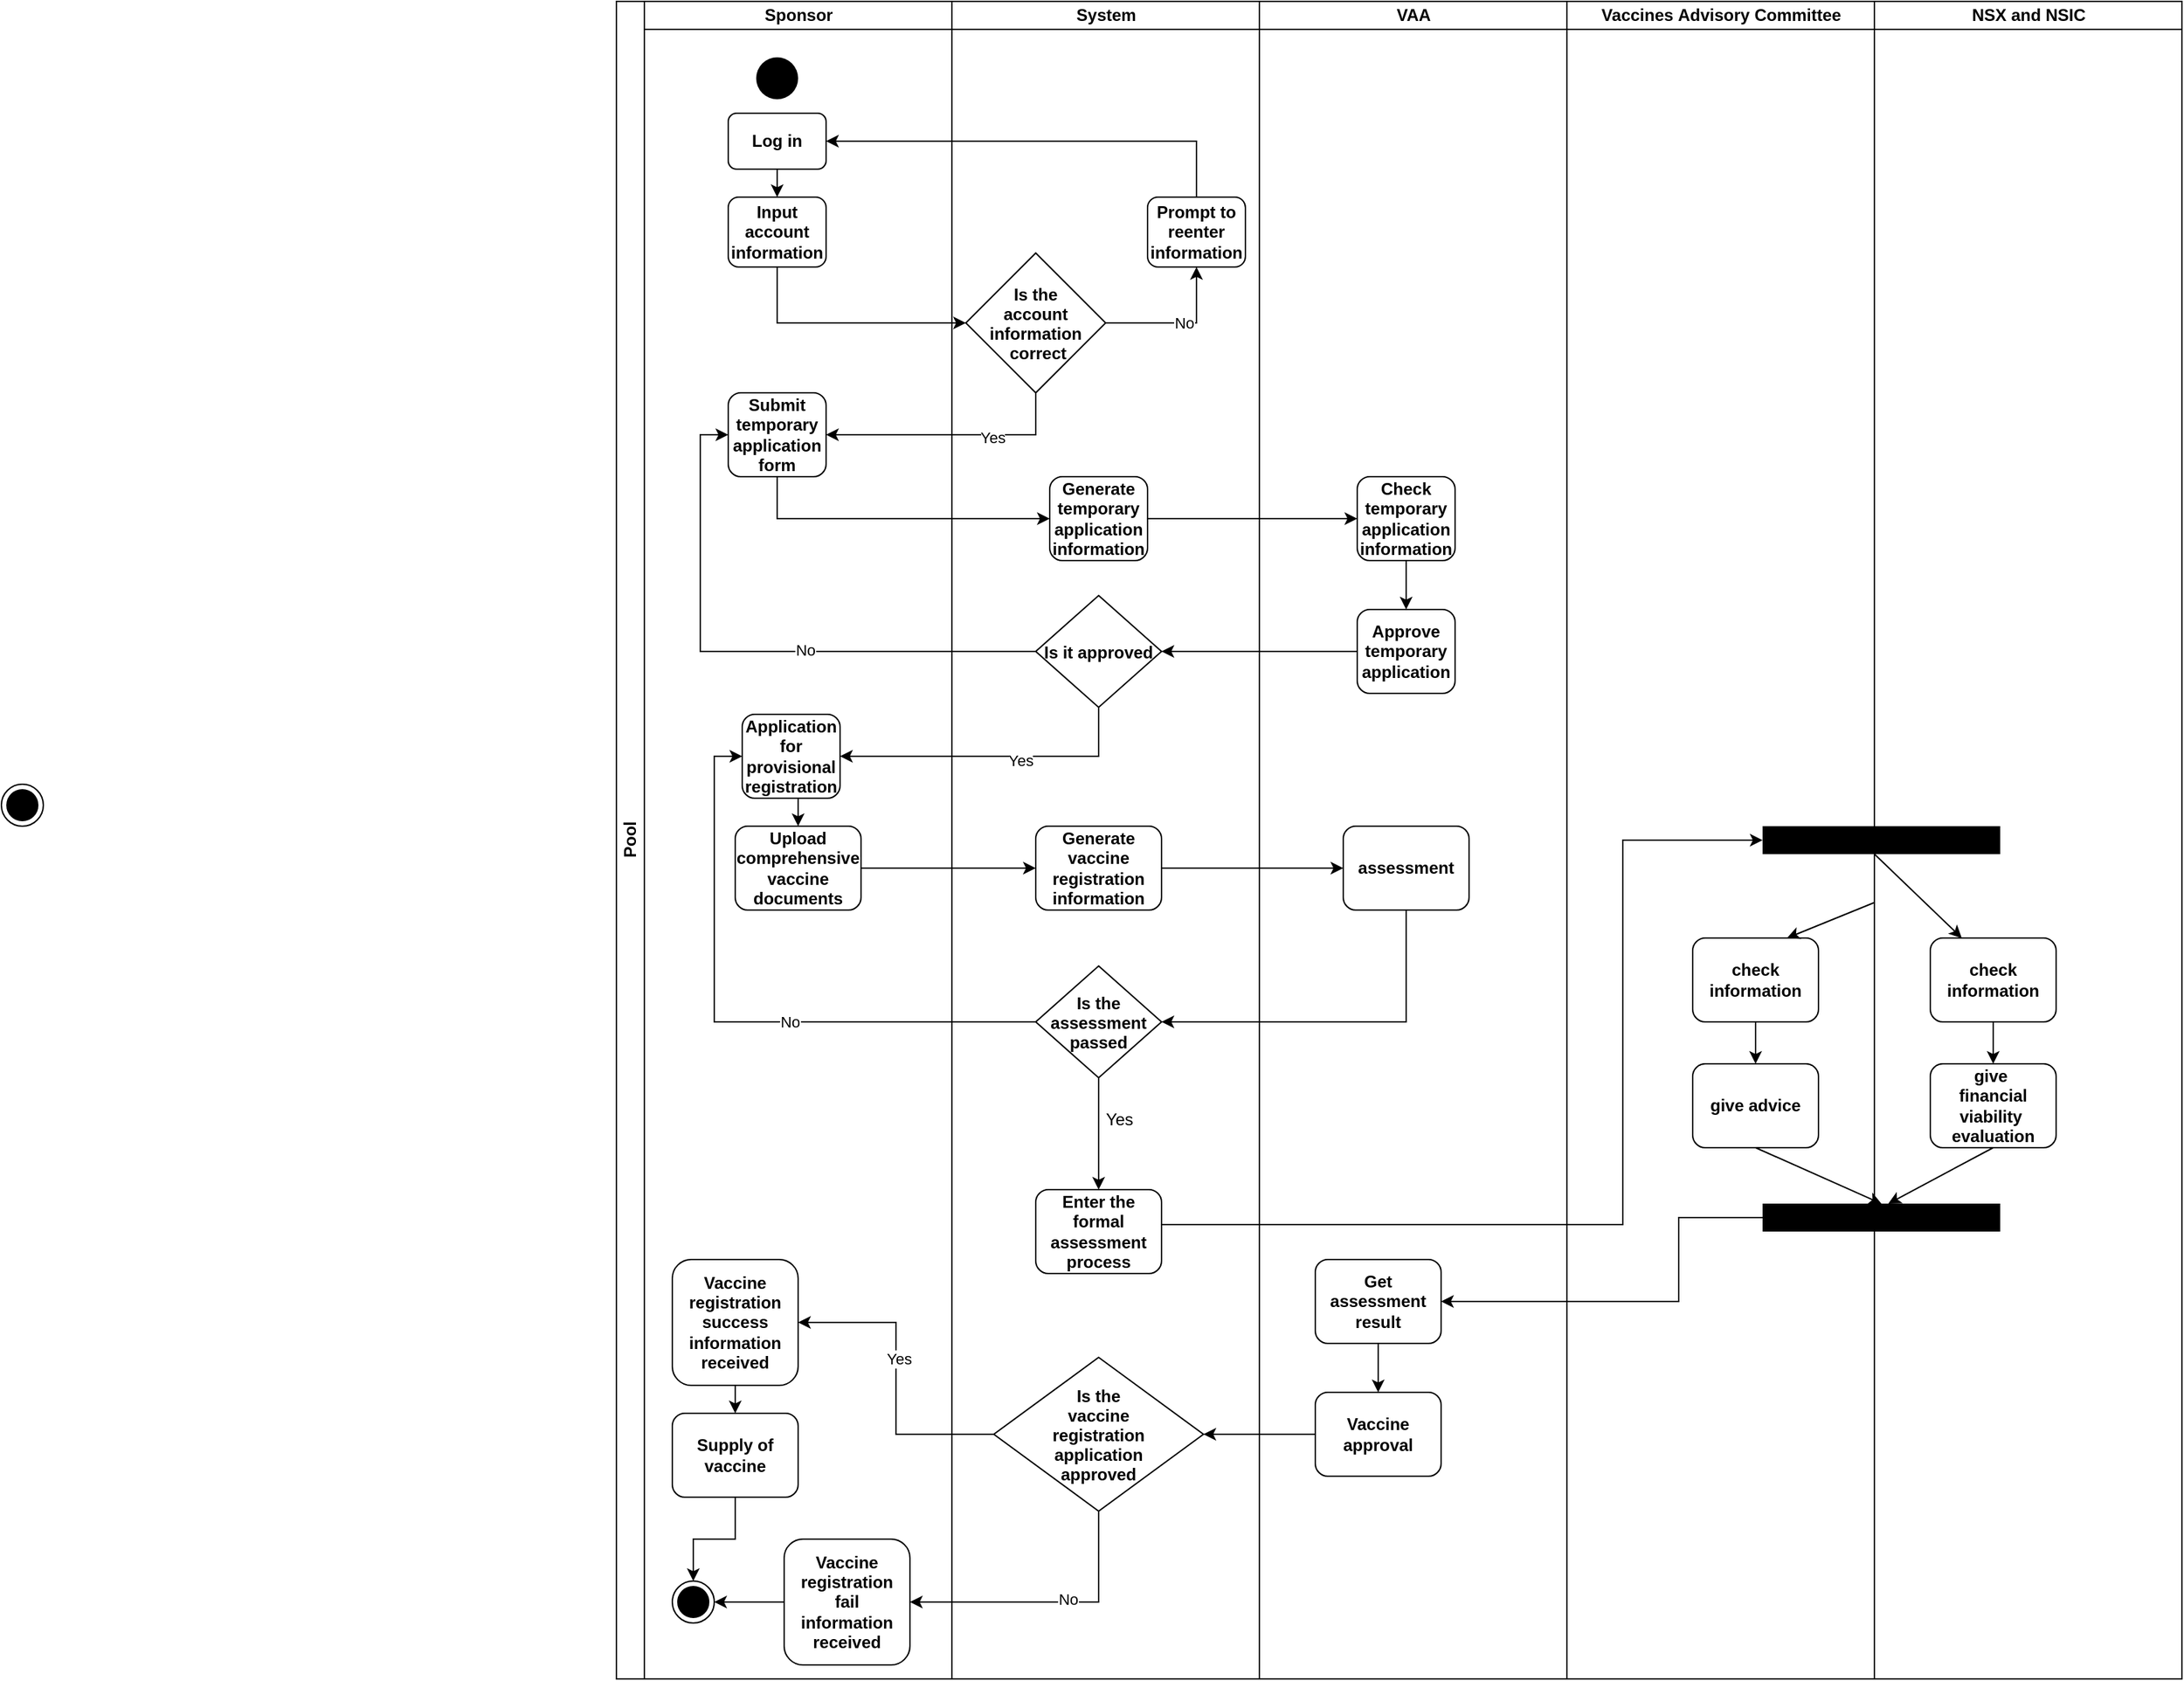 <mxfile version="14.7.0" type="github">
  <diagram id="prtHgNgQTEPvFCAcTncT" name="Page-1">
    <mxGraphModel dx="3041" dy="1239" grid="1" gridSize="10" guides="1" tooltips="1" connect="1" arrows="1" fold="1" page="1" pageScale="1" pageWidth="827" pageHeight="1169" math="0" shadow="0">
      <root>
        <mxCell id="0" />
        <mxCell id="1" parent="0" />
        <mxCell id="0cfOJmIWYBaw7dlhaxRY-5" value="Pool" style="swimlane;html=1;childLayout=stackLayout;resizeParent=1;resizeParentMax=0;startSize=20;horizontal=0;horizontalStack=1;" vertex="1" parent="1">
          <mxGeometry x="20" y="80" width="680" height="1200" as="geometry" />
        </mxCell>
        <mxCell id="0cfOJmIWYBaw7dlhaxRY-6" value="Sponsor" style="swimlane;html=1;startSize=20;" vertex="1" parent="0cfOJmIWYBaw7dlhaxRY-5">
          <mxGeometry x="20" width="220" height="1200" as="geometry" />
        </mxCell>
        <mxCell id="0cfOJmIWYBaw7dlhaxRY-11" value="" style="ellipse;fillColor=#000000;strokeColor=none;" vertex="1" parent="0cfOJmIWYBaw7dlhaxRY-6">
          <mxGeometry x="80" y="40" width="30" height="30" as="geometry" />
        </mxCell>
        <mxCell id="0cfOJmIWYBaw7dlhaxRY-15" style="edgeStyle=orthogonalEdgeStyle;rounded=0;orthogonalLoop=1;jettySize=auto;html=1;exitX=0.5;exitY=1;exitDx=0;exitDy=0;entryX=0.5;entryY=0;entryDx=0;entryDy=0;" edge="1" parent="0cfOJmIWYBaw7dlhaxRY-6" source="0cfOJmIWYBaw7dlhaxRY-12" target="0cfOJmIWYBaw7dlhaxRY-13">
          <mxGeometry relative="1" as="geometry" />
        </mxCell>
        <mxCell id="0cfOJmIWYBaw7dlhaxRY-12" value="&lt;b&gt;Log in&lt;/b&gt;" style="rounded=1;whiteSpace=wrap;html=1;" vertex="1" parent="0cfOJmIWYBaw7dlhaxRY-6">
          <mxGeometry x="60" y="80" width="70" height="40" as="geometry" />
        </mxCell>
        <mxCell id="0cfOJmIWYBaw7dlhaxRY-13" value="Input account information" style="rounded=1;whiteSpace=wrap;html=1;fontStyle=1" vertex="1" parent="0cfOJmIWYBaw7dlhaxRY-6">
          <mxGeometry x="60" y="140" width="70" height="50" as="geometry" />
        </mxCell>
        <mxCell id="0cfOJmIWYBaw7dlhaxRY-25" value="Submit temporary application form" style="rounded=1;whiteSpace=wrap;html=1;fontStyle=1" vertex="1" parent="0cfOJmIWYBaw7dlhaxRY-6">
          <mxGeometry x="60" y="280" width="70" height="60" as="geometry" />
        </mxCell>
        <mxCell id="0cfOJmIWYBaw7dlhaxRY-44" style="edgeStyle=orthogonalEdgeStyle;rounded=0;orthogonalLoop=1;jettySize=auto;html=1;exitX=0.5;exitY=1;exitDx=0;exitDy=0;entryX=0.5;entryY=0;entryDx=0;entryDy=0;" edge="1" parent="0cfOJmIWYBaw7dlhaxRY-6" source="0cfOJmIWYBaw7dlhaxRY-38" target="0cfOJmIWYBaw7dlhaxRY-41">
          <mxGeometry relative="1" as="geometry" />
        </mxCell>
        <mxCell id="0cfOJmIWYBaw7dlhaxRY-38" value="Application for provisional registration" style="rounded=1;whiteSpace=wrap;html=1;fontStyle=1" vertex="1" parent="0cfOJmIWYBaw7dlhaxRY-6">
          <mxGeometry x="70" y="510" width="70" height="60" as="geometry" />
        </mxCell>
        <mxCell id="0cfOJmIWYBaw7dlhaxRY-41" value="Upload comprehensive vaccine documents" style="rounded=1;whiteSpace=wrap;html=1;fontStyle=1" vertex="1" parent="0cfOJmIWYBaw7dlhaxRY-6">
          <mxGeometry x="65" y="590" width="90" height="60" as="geometry" />
        </mxCell>
        <mxCell id="0cfOJmIWYBaw7dlhaxRY-91" style="edgeStyle=orthogonalEdgeStyle;rounded=0;orthogonalLoop=1;jettySize=auto;html=1;exitX=0;exitY=0.5;exitDx=0;exitDy=0;entryX=1;entryY=0.5;entryDx=0;entryDy=0;endArrow=classic;endFill=1;" edge="1" parent="0cfOJmIWYBaw7dlhaxRY-6" source="0cfOJmIWYBaw7dlhaxRY-80" target="0cfOJmIWYBaw7dlhaxRY-82">
          <mxGeometry relative="1" as="geometry" />
        </mxCell>
        <mxCell id="0cfOJmIWYBaw7dlhaxRY-80" value="Vaccine registration &lt;br&gt;fail &lt;br&gt;information received" style="rounded=1;whiteSpace=wrap;html=1;fontStyle=1" vertex="1" parent="0cfOJmIWYBaw7dlhaxRY-6">
          <mxGeometry x="100" y="1100" width="90" height="90" as="geometry" />
        </mxCell>
        <mxCell id="0cfOJmIWYBaw7dlhaxRY-90" style="edgeStyle=orthogonalEdgeStyle;rounded=0;orthogonalLoop=1;jettySize=auto;html=1;exitX=0.5;exitY=1;exitDx=0;exitDy=0;entryX=0.5;entryY=0;entryDx=0;entryDy=0;endArrow=classic;endFill=1;" edge="1" parent="0cfOJmIWYBaw7dlhaxRY-6" source="0cfOJmIWYBaw7dlhaxRY-81" target="0cfOJmIWYBaw7dlhaxRY-82">
          <mxGeometry relative="1" as="geometry" />
        </mxCell>
        <mxCell id="0cfOJmIWYBaw7dlhaxRY-81" value="Supply of vaccine" style="rounded=1;whiteSpace=wrap;html=1;fontStyle=1" vertex="1" parent="0cfOJmIWYBaw7dlhaxRY-6">
          <mxGeometry x="20" y="1010" width="90" height="60" as="geometry" />
        </mxCell>
        <mxCell id="0cfOJmIWYBaw7dlhaxRY-82" value="" style="ellipse;html=1;shape=endState;fillColor=#000000;strokeColor=#000000;" vertex="1" parent="0cfOJmIWYBaw7dlhaxRY-6">
          <mxGeometry x="20" y="1130" width="30" height="30" as="geometry" />
        </mxCell>
        <mxCell id="0cfOJmIWYBaw7dlhaxRY-89" style="edgeStyle=orthogonalEdgeStyle;rounded=0;orthogonalLoop=1;jettySize=auto;html=1;exitX=0.5;exitY=1;exitDx=0;exitDy=0;entryX=0.5;entryY=0;entryDx=0;entryDy=0;endArrow=classic;endFill=1;" edge="1" parent="0cfOJmIWYBaw7dlhaxRY-6" source="0cfOJmIWYBaw7dlhaxRY-83" target="0cfOJmIWYBaw7dlhaxRY-81">
          <mxGeometry relative="1" as="geometry" />
        </mxCell>
        <mxCell id="0cfOJmIWYBaw7dlhaxRY-83" value="Vaccine registration success information received" style="rounded=1;whiteSpace=wrap;html=1;fontStyle=1" vertex="1" parent="0cfOJmIWYBaw7dlhaxRY-6">
          <mxGeometry x="20" y="900" width="90" height="90" as="geometry" />
        </mxCell>
        <mxCell id="0cfOJmIWYBaw7dlhaxRY-7" value="System" style="swimlane;html=1;startSize=20;" vertex="1" parent="0cfOJmIWYBaw7dlhaxRY-5">
          <mxGeometry x="240" width="220" height="1200" as="geometry" />
        </mxCell>
        <mxCell id="0cfOJmIWYBaw7dlhaxRY-22" style="edgeStyle=orthogonalEdgeStyle;rounded=0;orthogonalLoop=1;jettySize=auto;html=1;exitX=1;exitY=0.5;exitDx=0;exitDy=0;entryX=0.5;entryY=1;entryDx=0;entryDy=0;" edge="1" parent="0cfOJmIWYBaw7dlhaxRY-7" source="0cfOJmIWYBaw7dlhaxRY-16" target="0cfOJmIWYBaw7dlhaxRY-18">
          <mxGeometry relative="1" as="geometry" />
        </mxCell>
        <mxCell id="0cfOJmIWYBaw7dlhaxRY-23" value="No" style="edgeLabel;html=1;align=center;verticalAlign=middle;resizable=0;points=[];" vertex="1" connectable="0" parent="0cfOJmIWYBaw7dlhaxRY-22">
          <mxGeometry x="0.059" relative="1" as="geometry">
            <mxPoint as="offset" />
          </mxGeometry>
        </mxCell>
        <mxCell id="0cfOJmIWYBaw7dlhaxRY-16" value="Is the &#xa;account &#xa;information&#xa; correct" style="rhombus;fontStyle=1" vertex="1" parent="0cfOJmIWYBaw7dlhaxRY-7">
          <mxGeometry x="10" y="180" width="100" height="100" as="geometry" />
        </mxCell>
        <mxCell id="0cfOJmIWYBaw7dlhaxRY-18" value="Prompt to reenter information" style="rounded=1;whiteSpace=wrap;html=1;fontStyle=1" vertex="1" parent="0cfOJmIWYBaw7dlhaxRY-7">
          <mxGeometry x="140" y="140" width="70" height="50" as="geometry" />
        </mxCell>
        <mxCell id="0cfOJmIWYBaw7dlhaxRY-28" value="Generate temporary application information" style="rounded=1;whiteSpace=wrap;html=1;fontStyle=1" vertex="1" parent="0cfOJmIWYBaw7dlhaxRY-7">
          <mxGeometry x="70" y="340" width="70" height="60" as="geometry" />
        </mxCell>
        <mxCell id="0cfOJmIWYBaw7dlhaxRY-34" value="Is it approved" style="rhombus;fontStyle=1" vertex="1" parent="0cfOJmIWYBaw7dlhaxRY-7">
          <mxGeometry x="60" y="425" width="90" height="80" as="geometry" />
        </mxCell>
        <mxCell id="0cfOJmIWYBaw7dlhaxRY-42" value="Generate vaccine registration information" style="rounded=1;whiteSpace=wrap;html=1;fontStyle=1" vertex="1" parent="0cfOJmIWYBaw7dlhaxRY-7">
          <mxGeometry x="60" y="590" width="90" height="60" as="geometry" />
        </mxCell>
        <mxCell id="0cfOJmIWYBaw7dlhaxRY-56" style="edgeStyle=orthogonalEdgeStyle;rounded=0;orthogonalLoop=1;jettySize=auto;html=1;exitX=0.5;exitY=1;exitDx=0;exitDy=0;entryX=0.5;entryY=0;entryDx=0;entryDy=0;" edge="1" parent="0cfOJmIWYBaw7dlhaxRY-7" source="0cfOJmIWYBaw7dlhaxRY-47" target="0cfOJmIWYBaw7dlhaxRY-51">
          <mxGeometry relative="1" as="geometry">
            <Array as="points">
              <mxPoint x="105" y="800" />
              <mxPoint x="105" y="800" />
            </Array>
          </mxGeometry>
        </mxCell>
        <mxCell id="0cfOJmIWYBaw7dlhaxRY-47" value="Is the &#xa;assessment &#xa;passed" style="rhombus;fontStyle=1" vertex="1" parent="0cfOJmIWYBaw7dlhaxRY-7">
          <mxGeometry x="60" y="690" width="90" height="80" as="geometry" />
        </mxCell>
        <mxCell id="0cfOJmIWYBaw7dlhaxRY-51" value="Enter the formal assessment process" style="rounded=1;whiteSpace=wrap;html=1;fontStyle=1" vertex="1" parent="0cfOJmIWYBaw7dlhaxRY-7">
          <mxGeometry x="60" y="850" width="90" height="60" as="geometry" />
        </mxCell>
        <mxCell id="0cfOJmIWYBaw7dlhaxRY-78" value="Is the &#xa;vaccine &#xa;registration &#xa;application &#xa;approved" style="rhombus;fontStyle=1" vertex="1" parent="0cfOJmIWYBaw7dlhaxRY-7">
          <mxGeometry x="30" y="970" width="150" height="110" as="geometry" />
        </mxCell>
        <mxCell id="0cfOJmIWYBaw7dlhaxRY-17" style="edgeStyle=orthogonalEdgeStyle;rounded=0;orthogonalLoop=1;jettySize=auto;html=1;exitX=0.5;exitY=1;exitDx=0;exitDy=0;" edge="1" parent="0cfOJmIWYBaw7dlhaxRY-5" source="0cfOJmIWYBaw7dlhaxRY-13" target="0cfOJmIWYBaw7dlhaxRY-16">
          <mxGeometry relative="1" as="geometry" />
        </mxCell>
        <mxCell id="0cfOJmIWYBaw7dlhaxRY-24" style="edgeStyle=orthogonalEdgeStyle;rounded=0;orthogonalLoop=1;jettySize=auto;html=1;exitX=0.5;exitY=0;exitDx=0;exitDy=0;entryX=1;entryY=0.5;entryDx=0;entryDy=0;" edge="1" parent="0cfOJmIWYBaw7dlhaxRY-5" source="0cfOJmIWYBaw7dlhaxRY-18" target="0cfOJmIWYBaw7dlhaxRY-12">
          <mxGeometry relative="1" as="geometry" />
        </mxCell>
        <mxCell id="0cfOJmIWYBaw7dlhaxRY-26" style="edgeStyle=orthogonalEdgeStyle;rounded=0;orthogonalLoop=1;jettySize=auto;html=1;exitX=0.5;exitY=1;exitDx=0;exitDy=0;entryX=1;entryY=0.5;entryDx=0;entryDy=0;" edge="1" parent="0cfOJmIWYBaw7dlhaxRY-5" source="0cfOJmIWYBaw7dlhaxRY-16" target="0cfOJmIWYBaw7dlhaxRY-25">
          <mxGeometry relative="1" as="geometry" />
        </mxCell>
        <mxCell id="0cfOJmIWYBaw7dlhaxRY-27" value="Yes" style="edgeLabel;html=1;align=center;verticalAlign=middle;resizable=0;points=[];" vertex="1" connectable="0" parent="0cfOJmIWYBaw7dlhaxRY-26">
          <mxGeometry x="-0.318" y="2" relative="1" as="geometry">
            <mxPoint as="offset" />
          </mxGeometry>
        </mxCell>
        <mxCell id="0cfOJmIWYBaw7dlhaxRY-30" style="edgeStyle=orthogonalEdgeStyle;rounded=0;orthogonalLoop=1;jettySize=auto;html=1;exitX=0.5;exitY=1;exitDx=0;exitDy=0;entryX=0;entryY=0.5;entryDx=0;entryDy=0;" edge="1" parent="0cfOJmIWYBaw7dlhaxRY-5" source="0cfOJmIWYBaw7dlhaxRY-25" target="0cfOJmIWYBaw7dlhaxRY-28">
          <mxGeometry relative="1" as="geometry" />
        </mxCell>
        <mxCell id="0cfOJmIWYBaw7dlhaxRY-31" style="edgeStyle=orthogonalEdgeStyle;rounded=0;orthogonalLoop=1;jettySize=auto;html=1;exitX=1;exitY=0.5;exitDx=0;exitDy=0;entryX=0;entryY=0.5;entryDx=0;entryDy=0;" edge="1" parent="0cfOJmIWYBaw7dlhaxRY-5" source="0cfOJmIWYBaw7dlhaxRY-28" target="0cfOJmIWYBaw7dlhaxRY-29">
          <mxGeometry relative="1" as="geometry" />
        </mxCell>
        <mxCell id="0cfOJmIWYBaw7dlhaxRY-35" style="edgeStyle=orthogonalEdgeStyle;rounded=0;orthogonalLoop=1;jettySize=auto;html=1;exitX=0;exitY=0.5;exitDx=0;exitDy=0;entryX=1;entryY=0.5;entryDx=0;entryDy=0;" edge="1" parent="0cfOJmIWYBaw7dlhaxRY-5" source="0cfOJmIWYBaw7dlhaxRY-32" target="0cfOJmIWYBaw7dlhaxRY-34">
          <mxGeometry relative="1" as="geometry" />
        </mxCell>
        <mxCell id="0cfOJmIWYBaw7dlhaxRY-36" style="edgeStyle=orthogonalEdgeStyle;rounded=0;orthogonalLoop=1;jettySize=auto;html=1;exitX=0;exitY=0.5;exitDx=0;exitDy=0;entryX=0;entryY=0.5;entryDx=0;entryDy=0;" edge="1" parent="0cfOJmIWYBaw7dlhaxRY-5" source="0cfOJmIWYBaw7dlhaxRY-34" target="0cfOJmIWYBaw7dlhaxRY-25">
          <mxGeometry relative="1" as="geometry" />
        </mxCell>
        <mxCell id="0cfOJmIWYBaw7dlhaxRY-37" value="No" style="edgeLabel;html=1;align=center;verticalAlign=middle;resizable=0;points=[];" vertex="1" connectable="0" parent="0cfOJmIWYBaw7dlhaxRY-36">
          <mxGeometry x="-0.203" y="-1" relative="1" as="geometry">
            <mxPoint as="offset" />
          </mxGeometry>
        </mxCell>
        <mxCell id="0cfOJmIWYBaw7dlhaxRY-39" style="edgeStyle=orthogonalEdgeStyle;rounded=0;orthogonalLoop=1;jettySize=auto;html=1;exitX=0.5;exitY=1;exitDx=0;exitDy=0;entryX=1;entryY=0.5;entryDx=0;entryDy=0;" edge="1" parent="0cfOJmIWYBaw7dlhaxRY-5" source="0cfOJmIWYBaw7dlhaxRY-34" target="0cfOJmIWYBaw7dlhaxRY-38">
          <mxGeometry relative="1" as="geometry" />
        </mxCell>
        <mxCell id="0cfOJmIWYBaw7dlhaxRY-40" value="Yes" style="edgeLabel;html=1;align=center;verticalAlign=middle;resizable=0;points=[];" vertex="1" connectable="0" parent="0cfOJmIWYBaw7dlhaxRY-39">
          <mxGeometry x="-0.17" y="3" relative="1" as="geometry">
            <mxPoint as="offset" />
          </mxGeometry>
        </mxCell>
        <mxCell id="0cfOJmIWYBaw7dlhaxRY-8" value="VAA" style="swimlane;html=1;startSize=20;" vertex="1" parent="0cfOJmIWYBaw7dlhaxRY-5">
          <mxGeometry x="460" width="220" height="1200" as="geometry" />
        </mxCell>
        <mxCell id="0cfOJmIWYBaw7dlhaxRY-33" style="edgeStyle=orthogonalEdgeStyle;rounded=0;orthogonalLoop=1;jettySize=auto;html=1;exitX=0.5;exitY=1;exitDx=0;exitDy=0;entryX=0.5;entryY=0;entryDx=0;entryDy=0;" edge="1" parent="0cfOJmIWYBaw7dlhaxRY-8" source="0cfOJmIWYBaw7dlhaxRY-29" target="0cfOJmIWYBaw7dlhaxRY-32">
          <mxGeometry relative="1" as="geometry" />
        </mxCell>
        <mxCell id="0cfOJmIWYBaw7dlhaxRY-29" value="Check temporary application information" style="rounded=1;whiteSpace=wrap;html=1;fontStyle=1" vertex="1" parent="0cfOJmIWYBaw7dlhaxRY-8">
          <mxGeometry x="70" y="340" width="70" height="60" as="geometry" />
        </mxCell>
        <mxCell id="0cfOJmIWYBaw7dlhaxRY-32" value="Approve temporary application" style="rounded=1;whiteSpace=wrap;html=1;fontStyle=1" vertex="1" parent="0cfOJmIWYBaw7dlhaxRY-8">
          <mxGeometry x="70" y="435" width="70" height="60" as="geometry" />
        </mxCell>
        <mxCell id="0cfOJmIWYBaw7dlhaxRY-43" value="assessment" style="rounded=1;whiteSpace=wrap;html=1;fontStyle=1" vertex="1" parent="0cfOJmIWYBaw7dlhaxRY-8">
          <mxGeometry x="60" y="590" width="90" height="60" as="geometry" />
        </mxCell>
        <mxCell id="0cfOJmIWYBaw7dlhaxRY-77" style="edgeStyle=orthogonalEdgeStyle;rounded=0;orthogonalLoop=1;jettySize=auto;html=1;exitX=0.5;exitY=1;exitDx=0;exitDy=0;endArrow=classic;endFill=1;" edge="1" parent="0cfOJmIWYBaw7dlhaxRY-8" source="0cfOJmIWYBaw7dlhaxRY-74" target="0cfOJmIWYBaw7dlhaxRY-76">
          <mxGeometry relative="1" as="geometry" />
        </mxCell>
        <mxCell id="0cfOJmIWYBaw7dlhaxRY-74" value="Get assessment result" style="rounded=1;whiteSpace=wrap;html=1;fontStyle=1" vertex="1" parent="0cfOJmIWYBaw7dlhaxRY-8">
          <mxGeometry x="40" y="900" width="90" height="60" as="geometry" />
        </mxCell>
        <mxCell id="0cfOJmIWYBaw7dlhaxRY-76" value="Vaccine approval" style="rounded=1;whiteSpace=wrap;html=1;fontStyle=1" vertex="1" parent="0cfOJmIWYBaw7dlhaxRY-8">
          <mxGeometry x="40" y="995" width="90" height="60" as="geometry" />
        </mxCell>
        <mxCell id="0cfOJmIWYBaw7dlhaxRY-45" style="edgeStyle=orthogonalEdgeStyle;rounded=0;orthogonalLoop=1;jettySize=auto;html=1;exitX=1;exitY=0.5;exitDx=0;exitDy=0;entryX=0;entryY=0.5;entryDx=0;entryDy=0;" edge="1" parent="0cfOJmIWYBaw7dlhaxRY-5" source="0cfOJmIWYBaw7dlhaxRY-41" target="0cfOJmIWYBaw7dlhaxRY-42">
          <mxGeometry relative="1" as="geometry" />
        </mxCell>
        <mxCell id="0cfOJmIWYBaw7dlhaxRY-46" style="edgeStyle=orthogonalEdgeStyle;rounded=0;orthogonalLoop=1;jettySize=auto;html=1;exitX=1;exitY=0.5;exitDx=0;exitDy=0;entryX=0;entryY=0.5;entryDx=0;entryDy=0;" edge="1" parent="0cfOJmIWYBaw7dlhaxRY-5" source="0cfOJmIWYBaw7dlhaxRY-42" target="0cfOJmIWYBaw7dlhaxRY-43">
          <mxGeometry relative="1" as="geometry" />
        </mxCell>
        <mxCell id="0cfOJmIWYBaw7dlhaxRY-48" style="edgeStyle=orthogonalEdgeStyle;rounded=0;orthogonalLoop=1;jettySize=auto;html=1;exitX=0.5;exitY=1;exitDx=0;exitDy=0;entryX=1;entryY=0.5;entryDx=0;entryDy=0;" edge="1" parent="0cfOJmIWYBaw7dlhaxRY-5" source="0cfOJmIWYBaw7dlhaxRY-43" target="0cfOJmIWYBaw7dlhaxRY-47">
          <mxGeometry relative="1" as="geometry" />
        </mxCell>
        <mxCell id="0cfOJmIWYBaw7dlhaxRY-49" style="edgeStyle=orthogonalEdgeStyle;rounded=0;orthogonalLoop=1;jettySize=auto;html=1;exitX=0;exitY=0.5;exitDx=0;exitDy=0;entryX=0;entryY=0.5;entryDx=0;entryDy=0;" edge="1" parent="0cfOJmIWYBaw7dlhaxRY-5" source="0cfOJmIWYBaw7dlhaxRY-47" target="0cfOJmIWYBaw7dlhaxRY-38">
          <mxGeometry relative="1" as="geometry" />
        </mxCell>
        <mxCell id="0cfOJmIWYBaw7dlhaxRY-50" value="No" style="edgeLabel;html=1;align=center;verticalAlign=middle;resizable=0;points=[];" vertex="1" connectable="0" parent="0cfOJmIWYBaw7dlhaxRY-49">
          <mxGeometry x="-0.196" y="4" relative="1" as="geometry">
            <mxPoint x="1" y="-4" as="offset" />
          </mxGeometry>
        </mxCell>
        <mxCell id="0cfOJmIWYBaw7dlhaxRY-79" style="edgeStyle=orthogonalEdgeStyle;rounded=0;orthogonalLoop=1;jettySize=auto;html=1;exitX=0;exitY=0.5;exitDx=0;exitDy=0;entryX=1;entryY=0.5;entryDx=0;entryDy=0;endArrow=classic;endFill=1;" edge="1" parent="0cfOJmIWYBaw7dlhaxRY-5" source="0cfOJmIWYBaw7dlhaxRY-76" target="0cfOJmIWYBaw7dlhaxRY-78">
          <mxGeometry relative="1" as="geometry" />
        </mxCell>
        <mxCell id="0cfOJmIWYBaw7dlhaxRY-85" style="edgeStyle=orthogonalEdgeStyle;rounded=0;orthogonalLoop=1;jettySize=auto;html=1;exitX=0.5;exitY=1;exitDx=0;exitDy=0;entryX=1;entryY=0.5;entryDx=0;entryDy=0;endArrow=classic;endFill=1;" edge="1" parent="0cfOJmIWYBaw7dlhaxRY-5" source="0cfOJmIWYBaw7dlhaxRY-78" target="0cfOJmIWYBaw7dlhaxRY-80">
          <mxGeometry relative="1" as="geometry" />
        </mxCell>
        <mxCell id="0cfOJmIWYBaw7dlhaxRY-86" value="No" style="edgeLabel;html=1;align=center;verticalAlign=middle;resizable=0;points=[];" vertex="1" connectable="0" parent="0cfOJmIWYBaw7dlhaxRY-85">
          <mxGeometry x="-0.12" y="-2" relative="1" as="geometry">
            <mxPoint x="1" as="offset" />
          </mxGeometry>
        </mxCell>
        <mxCell id="0cfOJmIWYBaw7dlhaxRY-87" style="edgeStyle=orthogonalEdgeStyle;rounded=0;orthogonalLoop=1;jettySize=auto;html=1;exitX=0;exitY=0.5;exitDx=0;exitDy=0;entryX=1;entryY=0.5;entryDx=0;entryDy=0;endArrow=classic;endFill=1;" edge="1" parent="0cfOJmIWYBaw7dlhaxRY-5" source="0cfOJmIWYBaw7dlhaxRY-78" target="0cfOJmIWYBaw7dlhaxRY-83">
          <mxGeometry relative="1" as="geometry" />
        </mxCell>
        <mxCell id="0cfOJmIWYBaw7dlhaxRY-88" value="Yes" style="edgeLabel;html=1;align=center;verticalAlign=middle;resizable=0;points=[];" vertex="1" connectable="0" parent="0cfOJmIWYBaw7dlhaxRY-87">
          <mxGeometry x="0.133" y="-2" relative="1" as="geometry">
            <mxPoint as="offset" />
          </mxGeometry>
        </mxCell>
        <mxCell id="0cfOJmIWYBaw7dlhaxRY-9" value="Vaccines&amp;nbsp;Advisory&amp;nbsp;Committee" style="swimlane;html=1;startSize=20;" vertex="1" parent="1">
          <mxGeometry x="700" y="80" width="220" height="1200" as="geometry" />
        </mxCell>
        <mxCell id="0cfOJmIWYBaw7dlhaxRY-69" style="edgeStyle=none;rounded=0;orthogonalLoop=1;jettySize=auto;html=1;exitX=0.5;exitY=1;exitDx=0;exitDy=0;entryX=0.5;entryY=0;entryDx=0;entryDy=0;endArrow=classic;endFill=1;" edge="1" parent="0cfOJmIWYBaw7dlhaxRY-9" source="0cfOJmIWYBaw7dlhaxRY-59" target="0cfOJmIWYBaw7dlhaxRY-67">
          <mxGeometry relative="1" as="geometry" />
        </mxCell>
        <mxCell id="0cfOJmIWYBaw7dlhaxRY-59" value="check information" style="rounded=1;whiteSpace=wrap;html=1;fontStyle=1" vertex="1" parent="0cfOJmIWYBaw7dlhaxRY-9">
          <mxGeometry x="90" y="670" width="90" height="60" as="geometry" />
        </mxCell>
        <mxCell id="0cfOJmIWYBaw7dlhaxRY-67" value="give advice" style="rounded=1;whiteSpace=wrap;html=1;fontStyle=1" vertex="1" parent="0cfOJmIWYBaw7dlhaxRY-9">
          <mxGeometry x="90" y="760" width="90" height="60" as="geometry" />
        </mxCell>
        <mxCell id="0cfOJmIWYBaw7dlhaxRY-63" style="edgeStyle=none;rounded=0;orthogonalLoop=1;jettySize=auto;html=1;entryX=0.75;entryY=0;entryDx=0;entryDy=0;endArrow=classic;endFill=1;" edge="1" parent="1" source="0cfOJmIWYBaw7dlhaxRY-10" target="0cfOJmIWYBaw7dlhaxRY-59">
          <mxGeometry relative="1" as="geometry" />
        </mxCell>
        <mxCell id="0cfOJmIWYBaw7dlhaxRY-10" value="NSX and NSIC" style="swimlane;html=1;startSize=20;" vertex="1" parent="1">
          <mxGeometry x="920" y="80" width="220" height="1200" as="geometry" />
        </mxCell>
        <mxCell id="0cfOJmIWYBaw7dlhaxRY-54" value="" style="fontStyle=0;labelPosition=right;verticalLabelPosition=middle;align=left;verticalAlign=middle;spacingLeft=2;html=1;points=[[0,0.5],[1,0.5]];fillColor=#000000;strokeColor=none;" vertex="1" parent="0cfOJmIWYBaw7dlhaxRY-10">
          <mxGeometry x="-80" y="590" width="170" height="20" as="geometry" />
        </mxCell>
        <mxCell id="0cfOJmIWYBaw7dlhaxRY-70" style="edgeStyle=none;rounded=0;orthogonalLoop=1;jettySize=auto;html=1;exitX=0.5;exitY=1;exitDx=0;exitDy=0;entryX=0.5;entryY=0;entryDx=0;entryDy=0;endArrow=classic;endFill=1;" edge="1" parent="0cfOJmIWYBaw7dlhaxRY-10" source="0cfOJmIWYBaw7dlhaxRY-60" target="0cfOJmIWYBaw7dlhaxRY-68">
          <mxGeometry relative="1" as="geometry" />
        </mxCell>
        <mxCell id="0cfOJmIWYBaw7dlhaxRY-60" value="check information" style="rounded=1;whiteSpace=wrap;html=1;fontStyle=1" vertex="1" parent="0cfOJmIWYBaw7dlhaxRY-10">
          <mxGeometry x="40" y="670" width="90" height="60" as="geometry" />
        </mxCell>
        <mxCell id="0cfOJmIWYBaw7dlhaxRY-64" style="edgeStyle=none;rounded=0;orthogonalLoop=1;jettySize=auto;html=1;entryX=0.25;entryY=0;entryDx=0;entryDy=0;endArrow=classic;endFill=1;exitX=0.471;exitY=1;exitDx=0;exitDy=0;exitPerimeter=0;" edge="1" parent="0cfOJmIWYBaw7dlhaxRY-10" source="0cfOJmIWYBaw7dlhaxRY-54" target="0cfOJmIWYBaw7dlhaxRY-60">
          <mxGeometry relative="1" as="geometry">
            <mxPoint x="10" y="618.406" as="sourcePoint" />
            <mxPoint x="-52.5" y="680" as="targetPoint" />
          </mxGeometry>
        </mxCell>
        <mxCell id="0cfOJmIWYBaw7dlhaxRY-73" style="edgeStyle=none;rounded=0;orthogonalLoop=1;jettySize=auto;html=1;exitX=0.5;exitY=1;exitDx=0;exitDy=0;endArrow=classic;endFill=1;" edge="1" parent="0cfOJmIWYBaw7dlhaxRY-10" source="0cfOJmIWYBaw7dlhaxRY-68">
          <mxGeometry relative="1" as="geometry">
            <mxPoint x="10" y="860" as="targetPoint" />
          </mxGeometry>
        </mxCell>
        <mxCell id="0cfOJmIWYBaw7dlhaxRY-68" value="give&amp;nbsp;&lt;br&gt;financial viability&amp;nbsp;&lt;br&gt;evaluation" style="rounded=1;whiteSpace=wrap;html=1;fontStyle=1" vertex="1" parent="0cfOJmIWYBaw7dlhaxRY-10">
          <mxGeometry x="40" y="760" width="90" height="60" as="geometry" />
        </mxCell>
        <mxCell id="0cfOJmIWYBaw7dlhaxRY-71" value="" style="fontStyle=0;labelPosition=right;verticalLabelPosition=middle;align=left;verticalAlign=middle;spacingLeft=2;html=1;points=[[0,0.5],[1,0.5]];fillColor=#000000;strokeColor=none;" vertex="1" parent="0cfOJmIWYBaw7dlhaxRY-10">
          <mxGeometry x="-80" y="860" width="170" height="20" as="geometry" />
        </mxCell>
        <mxCell id="0cfOJmIWYBaw7dlhaxRY-57" value="Yes" style="text;html=1;strokeColor=none;fillColor=none;align=center;verticalAlign=middle;whiteSpace=wrap;rounded=0;" vertex="1" parent="1">
          <mxGeometry x="360" y="870" width="40" height="20" as="geometry" />
        </mxCell>
        <mxCell id="0cfOJmIWYBaw7dlhaxRY-58" style="edgeStyle=orthogonalEdgeStyle;rounded=0;orthogonalLoop=1;jettySize=auto;html=1;exitX=1;exitY=0.5;exitDx=0;exitDy=0;entryX=0;entryY=0.5;entryDx=0;entryDy=0;" edge="1" parent="1" source="0cfOJmIWYBaw7dlhaxRY-51" target="0cfOJmIWYBaw7dlhaxRY-54">
          <mxGeometry relative="1" as="geometry">
            <Array as="points">
              <mxPoint x="740" y="955" />
              <mxPoint x="740" y="680" />
            </Array>
          </mxGeometry>
        </mxCell>
        <mxCell id="0cfOJmIWYBaw7dlhaxRY-72" style="edgeStyle=none;rounded=0;orthogonalLoop=1;jettySize=auto;html=1;exitX=0.5;exitY=1;exitDx=0;exitDy=0;entryX=0.5;entryY=0;entryDx=0;entryDy=0;entryPerimeter=0;endArrow=classic;endFill=1;" edge="1" parent="1" source="0cfOJmIWYBaw7dlhaxRY-67" target="0cfOJmIWYBaw7dlhaxRY-71">
          <mxGeometry relative="1" as="geometry" />
        </mxCell>
        <mxCell id="0cfOJmIWYBaw7dlhaxRY-75" style="edgeStyle=orthogonalEdgeStyle;rounded=0;orthogonalLoop=1;jettySize=auto;html=1;exitX=0;exitY=0.5;exitDx=0;exitDy=0;entryX=1;entryY=0.5;entryDx=0;entryDy=0;endArrow=classic;endFill=1;" edge="1" parent="1" source="0cfOJmIWYBaw7dlhaxRY-71" target="0cfOJmIWYBaw7dlhaxRY-74">
          <mxGeometry relative="1" as="geometry">
            <Array as="points">
              <mxPoint x="780" y="950" />
              <mxPoint x="780" y="1010" />
            </Array>
          </mxGeometry>
        </mxCell>
        <mxCell id="0cfOJmIWYBaw7dlhaxRY-92" value="" style="ellipse;html=1;shape=endState;fillColor=#000000;strokeColor=#000000;" vertex="1" parent="1">
          <mxGeometry x="-420" y="640" width="30" height="30" as="geometry" />
        </mxCell>
      </root>
    </mxGraphModel>
  </diagram>
</mxfile>
